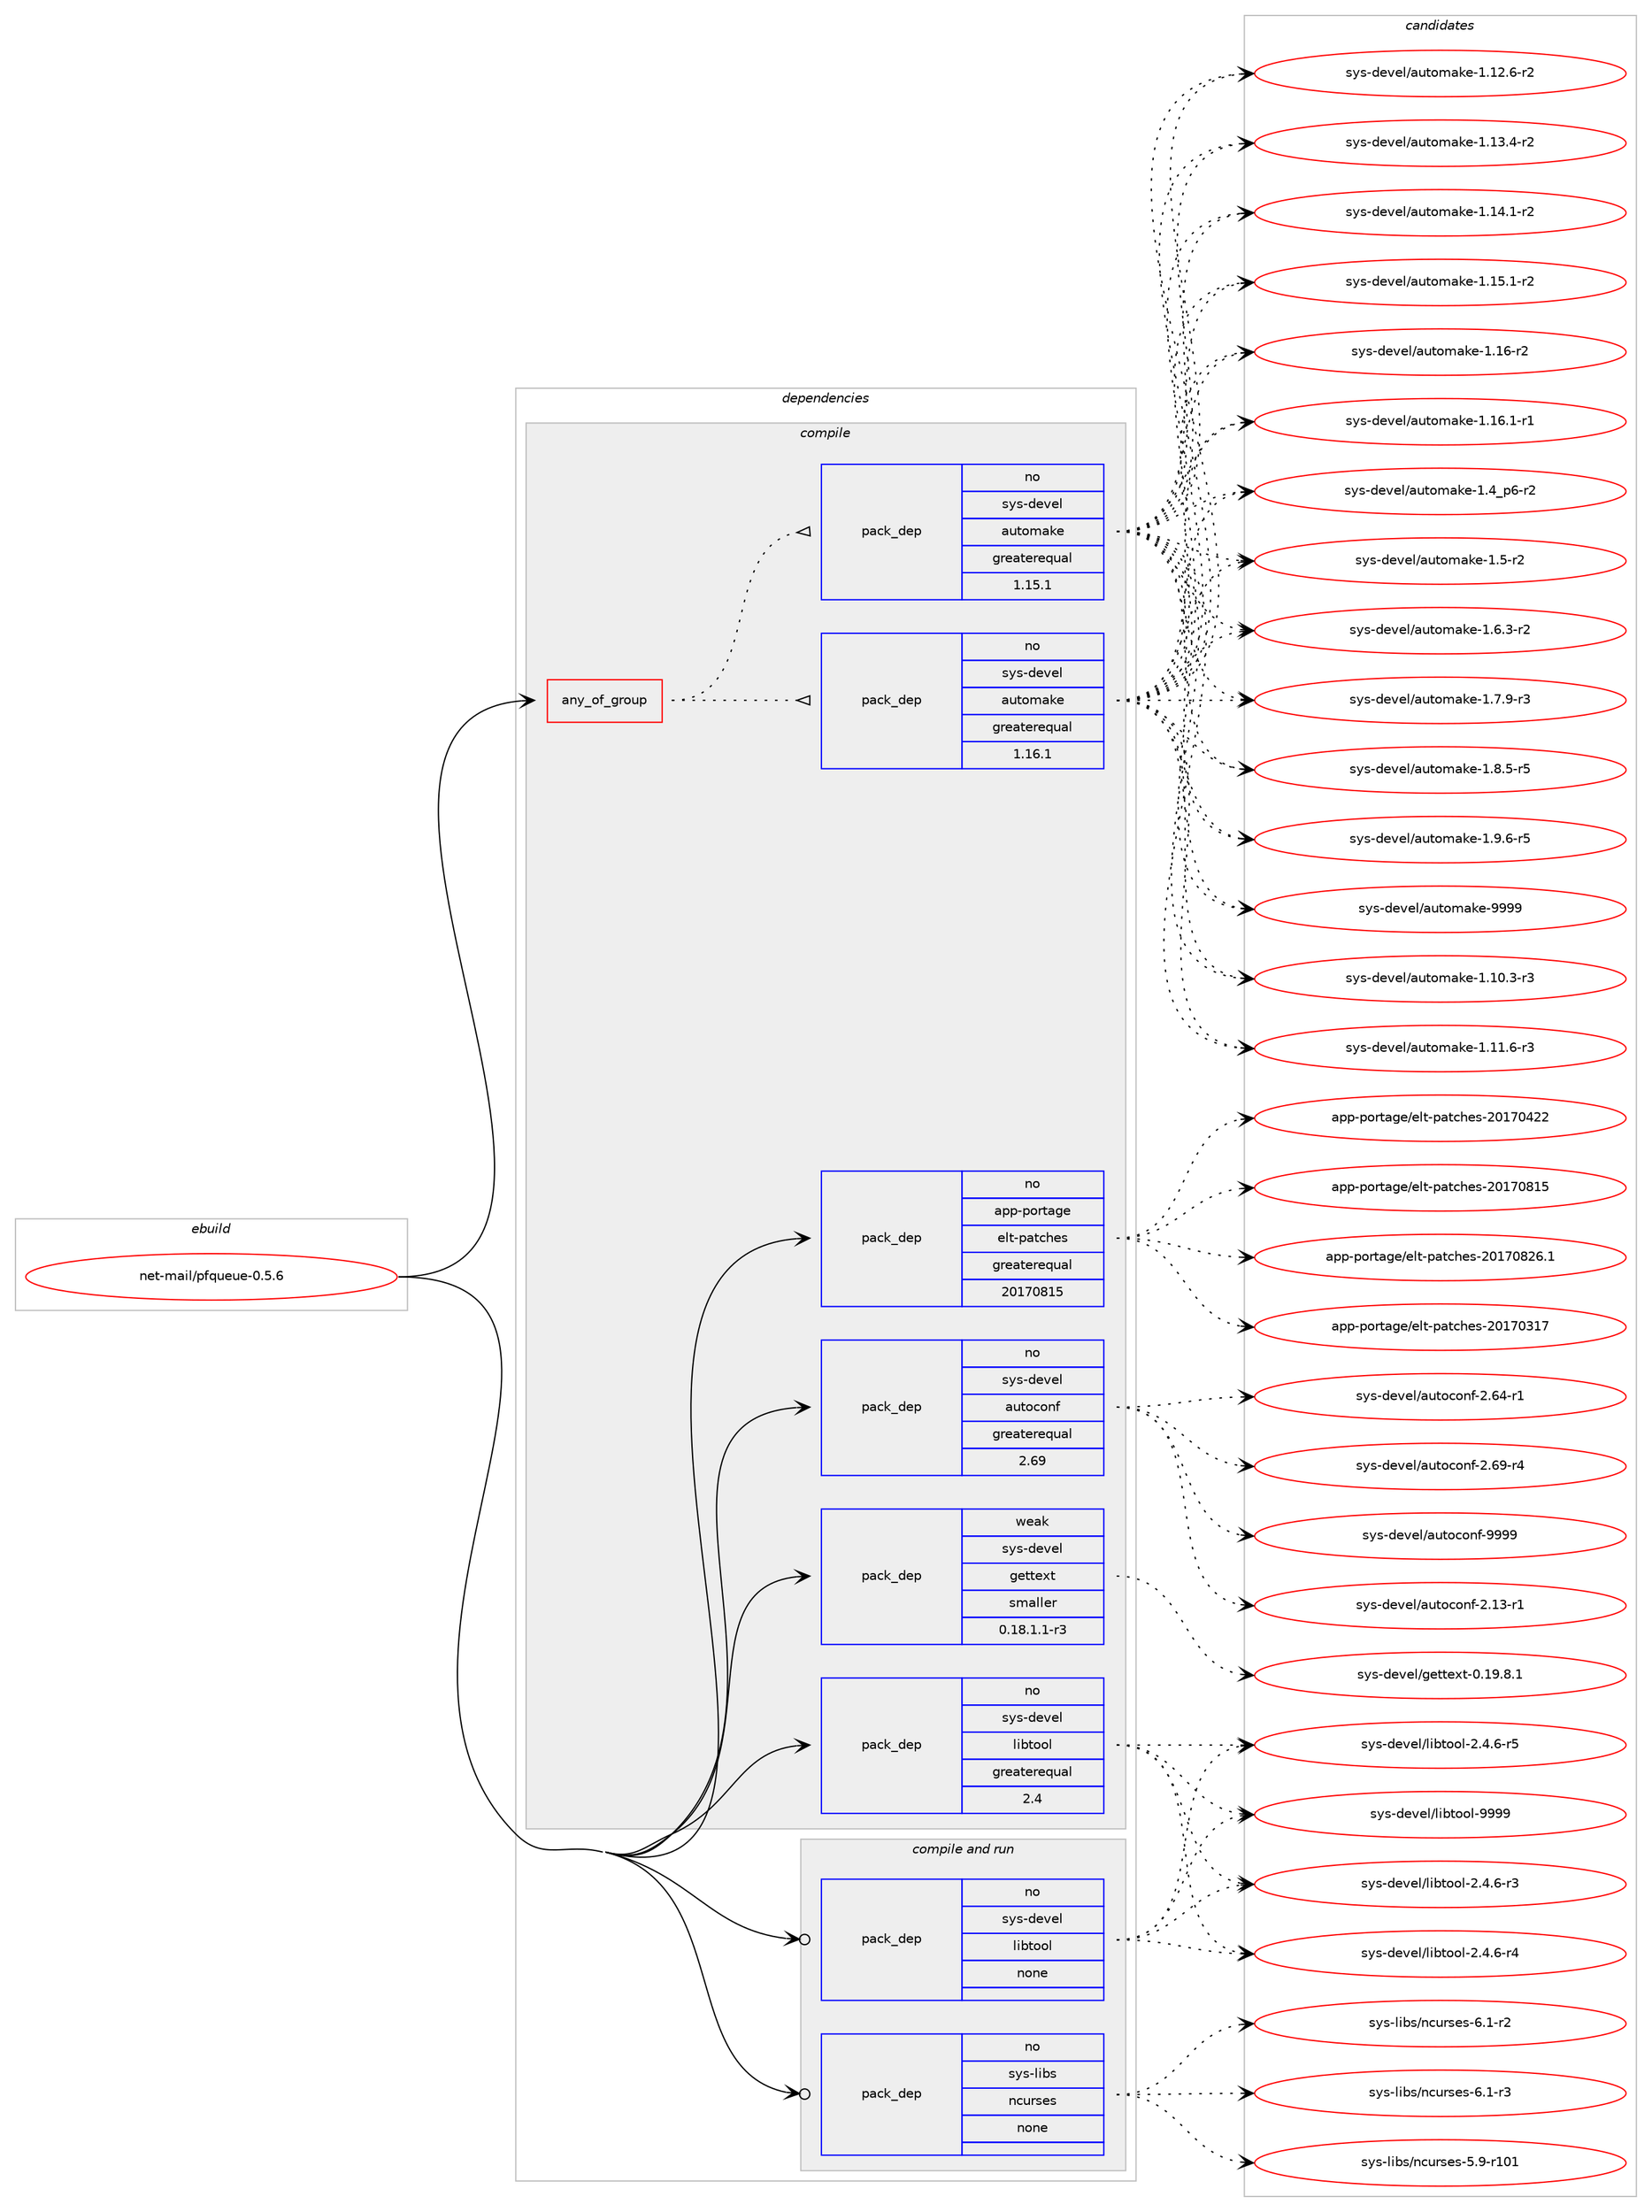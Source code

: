 digraph prolog {

# *************
# Graph options
# *************

newrank=true;
concentrate=true;
compound=true;
graph [rankdir=LR,fontname=Helvetica,fontsize=10,ranksep=1.5];#, ranksep=2.5, nodesep=0.2];
edge  [arrowhead=vee];
node  [fontname=Helvetica,fontsize=10];

# **********
# The ebuild
# **********

subgraph cluster_leftcol {
color=gray;
rank=same;
label=<<i>ebuild</i>>;
id [label="net-mail/pfqueue-0.5.6", color=red, width=4, href="../net-mail/pfqueue-0.5.6.svg"];
}

# ****************
# The dependencies
# ****************

subgraph cluster_midcol {
color=gray;
label=<<i>dependencies</i>>;
subgraph cluster_compile {
fillcolor="#eeeeee";
style=filled;
label=<<i>compile</i>>;
subgraph any26282 {
dependency1665102 [label=<<TABLE BORDER="0" CELLBORDER="1" CELLSPACING="0" CELLPADDING="4"><TR><TD CELLPADDING="10">any_of_group</TD></TR></TABLE>>, shape=none, color=red];subgraph pack1190349 {
dependency1665103 [label=<<TABLE BORDER="0" CELLBORDER="1" CELLSPACING="0" CELLPADDING="4" WIDTH="220"><TR><TD ROWSPAN="6" CELLPADDING="30">pack_dep</TD></TR><TR><TD WIDTH="110">no</TD></TR><TR><TD>sys-devel</TD></TR><TR><TD>automake</TD></TR><TR><TD>greaterequal</TD></TR><TR><TD>1.16.1</TD></TR></TABLE>>, shape=none, color=blue];
}
dependency1665102:e -> dependency1665103:w [weight=20,style="dotted",arrowhead="oinv"];
subgraph pack1190350 {
dependency1665104 [label=<<TABLE BORDER="0" CELLBORDER="1" CELLSPACING="0" CELLPADDING="4" WIDTH="220"><TR><TD ROWSPAN="6" CELLPADDING="30">pack_dep</TD></TR><TR><TD WIDTH="110">no</TD></TR><TR><TD>sys-devel</TD></TR><TR><TD>automake</TD></TR><TR><TD>greaterequal</TD></TR><TR><TD>1.15.1</TD></TR></TABLE>>, shape=none, color=blue];
}
dependency1665102:e -> dependency1665104:w [weight=20,style="dotted",arrowhead="oinv"];
}
id:e -> dependency1665102:w [weight=20,style="solid",arrowhead="vee"];
subgraph pack1190351 {
dependency1665105 [label=<<TABLE BORDER="0" CELLBORDER="1" CELLSPACING="0" CELLPADDING="4" WIDTH="220"><TR><TD ROWSPAN="6" CELLPADDING="30">pack_dep</TD></TR><TR><TD WIDTH="110">no</TD></TR><TR><TD>app-portage</TD></TR><TR><TD>elt-patches</TD></TR><TR><TD>greaterequal</TD></TR><TR><TD>20170815</TD></TR></TABLE>>, shape=none, color=blue];
}
id:e -> dependency1665105:w [weight=20,style="solid",arrowhead="vee"];
subgraph pack1190352 {
dependency1665106 [label=<<TABLE BORDER="0" CELLBORDER="1" CELLSPACING="0" CELLPADDING="4" WIDTH="220"><TR><TD ROWSPAN="6" CELLPADDING="30">pack_dep</TD></TR><TR><TD WIDTH="110">no</TD></TR><TR><TD>sys-devel</TD></TR><TR><TD>autoconf</TD></TR><TR><TD>greaterequal</TD></TR><TR><TD>2.69</TD></TR></TABLE>>, shape=none, color=blue];
}
id:e -> dependency1665106:w [weight=20,style="solid",arrowhead="vee"];
subgraph pack1190353 {
dependency1665107 [label=<<TABLE BORDER="0" CELLBORDER="1" CELLSPACING="0" CELLPADDING="4" WIDTH="220"><TR><TD ROWSPAN="6" CELLPADDING="30">pack_dep</TD></TR><TR><TD WIDTH="110">no</TD></TR><TR><TD>sys-devel</TD></TR><TR><TD>libtool</TD></TR><TR><TD>greaterequal</TD></TR><TR><TD>2.4</TD></TR></TABLE>>, shape=none, color=blue];
}
id:e -> dependency1665107:w [weight=20,style="solid",arrowhead="vee"];
subgraph pack1190354 {
dependency1665108 [label=<<TABLE BORDER="0" CELLBORDER="1" CELLSPACING="0" CELLPADDING="4" WIDTH="220"><TR><TD ROWSPAN="6" CELLPADDING="30">pack_dep</TD></TR><TR><TD WIDTH="110">weak</TD></TR><TR><TD>sys-devel</TD></TR><TR><TD>gettext</TD></TR><TR><TD>smaller</TD></TR><TR><TD>0.18.1.1-r3</TD></TR></TABLE>>, shape=none, color=blue];
}
id:e -> dependency1665108:w [weight=20,style="solid",arrowhead="vee"];
}
subgraph cluster_compileandrun {
fillcolor="#eeeeee";
style=filled;
label=<<i>compile and run</i>>;
subgraph pack1190355 {
dependency1665109 [label=<<TABLE BORDER="0" CELLBORDER="1" CELLSPACING="0" CELLPADDING="4" WIDTH="220"><TR><TD ROWSPAN="6" CELLPADDING="30">pack_dep</TD></TR><TR><TD WIDTH="110">no</TD></TR><TR><TD>sys-devel</TD></TR><TR><TD>libtool</TD></TR><TR><TD>none</TD></TR><TR><TD></TD></TR></TABLE>>, shape=none, color=blue];
}
id:e -> dependency1665109:w [weight=20,style="solid",arrowhead="odotvee"];
subgraph pack1190356 {
dependency1665110 [label=<<TABLE BORDER="0" CELLBORDER="1" CELLSPACING="0" CELLPADDING="4" WIDTH="220"><TR><TD ROWSPAN="6" CELLPADDING="30">pack_dep</TD></TR><TR><TD WIDTH="110">no</TD></TR><TR><TD>sys-libs</TD></TR><TR><TD>ncurses</TD></TR><TR><TD>none</TD></TR><TR><TD></TD></TR></TABLE>>, shape=none, color=blue];
}
id:e -> dependency1665110:w [weight=20,style="solid",arrowhead="odotvee"];
}
subgraph cluster_run {
fillcolor="#eeeeee";
style=filled;
label=<<i>run</i>>;
}
}

# **************
# The candidates
# **************

subgraph cluster_choices {
rank=same;
color=gray;
label=<<i>candidates</i>>;

subgraph choice1190349 {
color=black;
nodesep=1;
choice11512111545100101118101108479711711611110997107101454946494846514511451 [label="sys-devel/automake-1.10.3-r3", color=red, width=4,href="../sys-devel/automake-1.10.3-r3.svg"];
choice11512111545100101118101108479711711611110997107101454946494946544511451 [label="sys-devel/automake-1.11.6-r3", color=red, width=4,href="../sys-devel/automake-1.11.6-r3.svg"];
choice11512111545100101118101108479711711611110997107101454946495046544511450 [label="sys-devel/automake-1.12.6-r2", color=red, width=4,href="../sys-devel/automake-1.12.6-r2.svg"];
choice11512111545100101118101108479711711611110997107101454946495146524511450 [label="sys-devel/automake-1.13.4-r2", color=red, width=4,href="../sys-devel/automake-1.13.4-r2.svg"];
choice11512111545100101118101108479711711611110997107101454946495246494511450 [label="sys-devel/automake-1.14.1-r2", color=red, width=4,href="../sys-devel/automake-1.14.1-r2.svg"];
choice11512111545100101118101108479711711611110997107101454946495346494511450 [label="sys-devel/automake-1.15.1-r2", color=red, width=4,href="../sys-devel/automake-1.15.1-r2.svg"];
choice1151211154510010111810110847971171161111099710710145494649544511450 [label="sys-devel/automake-1.16-r2", color=red, width=4,href="../sys-devel/automake-1.16-r2.svg"];
choice11512111545100101118101108479711711611110997107101454946495446494511449 [label="sys-devel/automake-1.16.1-r1", color=red, width=4,href="../sys-devel/automake-1.16.1-r1.svg"];
choice115121115451001011181011084797117116111109971071014549465295112544511450 [label="sys-devel/automake-1.4_p6-r2", color=red, width=4,href="../sys-devel/automake-1.4_p6-r2.svg"];
choice11512111545100101118101108479711711611110997107101454946534511450 [label="sys-devel/automake-1.5-r2", color=red, width=4,href="../sys-devel/automake-1.5-r2.svg"];
choice115121115451001011181011084797117116111109971071014549465446514511450 [label="sys-devel/automake-1.6.3-r2", color=red, width=4,href="../sys-devel/automake-1.6.3-r2.svg"];
choice115121115451001011181011084797117116111109971071014549465546574511451 [label="sys-devel/automake-1.7.9-r3", color=red, width=4,href="../sys-devel/automake-1.7.9-r3.svg"];
choice115121115451001011181011084797117116111109971071014549465646534511453 [label="sys-devel/automake-1.8.5-r5", color=red, width=4,href="../sys-devel/automake-1.8.5-r5.svg"];
choice115121115451001011181011084797117116111109971071014549465746544511453 [label="sys-devel/automake-1.9.6-r5", color=red, width=4,href="../sys-devel/automake-1.9.6-r5.svg"];
choice115121115451001011181011084797117116111109971071014557575757 [label="sys-devel/automake-9999", color=red, width=4,href="../sys-devel/automake-9999.svg"];
dependency1665103:e -> choice11512111545100101118101108479711711611110997107101454946494846514511451:w [style=dotted,weight="100"];
dependency1665103:e -> choice11512111545100101118101108479711711611110997107101454946494946544511451:w [style=dotted,weight="100"];
dependency1665103:e -> choice11512111545100101118101108479711711611110997107101454946495046544511450:w [style=dotted,weight="100"];
dependency1665103:e -> choice11512111545100101118101108479711711611110997107101454946495146524511450:w [style=dotted,weight="100"];
dependency1665103:e -> choice11512111545100101118101108479711711611110997107101454946495246494511450:w [style=dotted,weight="100"];
dependency1665103:e -> choice11512111545100101118101108479711711611110997107101454946495346494511450:w [style=dotted,weight="100"];
dependency1665103:e -> choice1151211154510010111810110847971171161111099710710145494649544511450:w [style=dotted,weight="100"];
dependency1665103:e -> choice11512111545100101118101108479711711611110997107101454946495446494511449:w [style=dotted,weight="100"];
dependency1665103:e -> choice115121115451001011181011084797117116111109971071014549465295112544511450:w [style=dotted,weight="100"];
dependency1665103:e -> choice11512111545100101118101108479711711611110997107101454946534511450:w [style=dotted,weight="100"];
dependency1665103:e -> choice115121115451001011181011084797117116111109971071014549465446514511450:w [style=dotted,weight="100"];
dependency1665103:e -> choice115121115451001011181011084797117116111109971071014549465546574511451:w [style=dotted,weight="100"];
dependency1665103:e -> choice115121115451001011181011084797117116111109971071014549465646534511453:w [style=dotted,weight="100"];
dependency1665103:e -> choice115121115451001011181011084797117116111109971071014549465746544511453:w [style=dotted,weight="100"];
dependency1665103:e -> choice115121115451001011181011084797117116111109971071014557575757:w [style=dotted,weight="100"];
}
subgraph choice1190350 {
color=black;
nodesep=1;
choice11512111545100101118101108479711711611110997107101454946494846514511451 [label="sys-devel/automake-1.10.3-r3", color=red, width=4,href="../sys-devel/automake-1.10.3-r3.svg"];
choice11512111545100101118101108479711711611110997107101454946494946544511451 [label="sys-devel/automake-1.11.6-r3", color=red, width=4,href="../sys-devel/automake-1.11.6-r3.svg"];
choice11512111545100101118101108479711711611110997107101454946495046544511450 [label="sys-devel/automake-1.12.6-r2", color=red, width=4,href="../sys-devel/automake-1.12.6-r2.svg"];
choice11512111545100101118101108479711711611110997107101454946495146524511450 [label="sys-devel/automake-1.13.4-r2", color=red, width=4,href="../sys-devel/automake-1.13.4-r2.svg"];
choice11512111545100101118101108479711711611110997107101454946495246494511450 [label="sys-devel/automake-1.14.1-r2", color=red, width=4,href="../sys-devel/automake-1.14.1-r2.svg"];
choice11512111545100101118101108479711711611110997107101454946495346494511450 [label="sys-devel/automake-1.15.1-r2", color=red, width=4,href="../sys-devel/automake-1.15.1-r2.svg"];
choice1151211154510010111810110847971171161111099710710145494649544511450 [label="sys-devel/automake-1.16-r2", color=red, width=4,href="../sys-devel/automake-1.16-r2.svg"];
choice11512111545100101118101108479711711611110997107101454946495446494511449 [label="sys-devel/automake-1.16.1-r1", color=red, width=4,href="../sys-devel/automake-1.16.1-r1.svg"];
choice115121115451001011181011084797117116111109971071014549465295112544511450 [label="sys-devel/automake-1.4_p6-r2", color=red, width=4,href="../sys-devel/automake-1.4_p6-r2.svg"];
choice11512111545100101118101108479711711611110997107101454946534511450 [label="sys-devel/automake-1.5-r2", color=red, width=4,href="../sys-devel/automake-1.5-r2.svg"];
choice115121115451001011181011084797117116111109971071014549465446514511450 [label="sys-devel/automake-1.6.3-r2", color=red, width=4,href="../sys-devel/automake-1.6.3-r2.svg"];
choice115121115451001011181011084797117116111109971071014549465546574511451 [label="sys-devel/automake-1.7.9-r3", color=red, width=4,href="../sys-devel/automake-1.7.9-r3.svg"];
choice115121115451001011181011084797117116111109971071014549465646534511453 [label="sys-devel/automake-1.8.5-r5", color=red, width=4,href="../sys-devel/automake-1.8.5-r5.svg"];
choice115121115451001011181011084797117116111109971071014549465746544511453 [label="sys-devel/automake-1.9.6-r5", color=red, width=4,href="../sys-devel/automake-1.9.6-r5.svg"];
choice115121115451001011181011084797117116111109971071014557575757 [label="sys-devel/automake-9999", color=red, width=4,href="../sys-devel/automake-9999.svg"];
dependency1665104:e -> choice11512111545100101118101108479711711611110997107101454946494846514511451:w [style=dotted,weight="100"];
dependency1665104:e -> choice11512111545100101118101108479711711611110997107101454946494946544511451:w [style=dotted,weight="100"];
dependency1665104:e -> choice11512111545100101118101108479711711611110997107101454946495046544511450:w [style=dotted,weight="100"];
dependency1665104:e -> choice11512111545100101118101108479711711611110997107101454946495146524511450:w [style=dotted,weight="100"];
dependency1665104:e -> choice11512111545100101118101108479711711611110997107101454946495246494511450:w [style=dotted,weight="100"];
dependency1665104:e -> choice11512111545100101118101108479711711611110997107101454946495346494511450:w [style=dotted,weight="100"];
dependency1665104:e -> choice1151211154510010111810110847971171161111099710710145494649544511450:w [style=dotted,weight="100"];
dependency1665104:e -> choice11512111545100101118101108479711711611110997107101454946495446494511449:w [style=dotted,weight="100"];
dependency1665104:e -> choice115121115451001011181011084797117116111109971071014549465295112544511450:w [style=dotted,weight="100"];
dependency1665104:e -> choice11512111545100101118101108479711711611110997107101454946534511450:w [style=dotted,weight="100"];
dependency1665104:e -> choice115121115451001011181011084797117116111109971071014549465446514511450:w [style=dotted,weight="100"];
dependency1665104:e -> choice115121115451001011181011084797117116111109971071014549465546574511451:w [style=dotted,weight="100"];
dependency1665104:e -> choice115121115451001011181011084797117116111109971071014549465646534511453:w [style=dotted,weight="100"];
dependency1665104:e -> choice115121115451001011181011084797117116111109971071014549465746544511453:w [style=dotted,weight="100"];
dependency1665104:e -> choice115121115451001011181011084797117116111109971071014557575757:w [style=dotted,weight="100"];
}
subgraph choice1190351 {
color=black;
nodesep=1;
choice97112112451121111141169710310147101108116451129711699104101115455048495548514955 [label="app-portage/elt-patches-20170317", color=red, width=4,href="../app-portage/elt-patches-20170317.svg"];
choice97112112451121111141169710310147101108116451129711699104101115455048495548525050 [label="app-portage/elt-patches-20170422", color=red, width=4,href="../app-portage/elt-patches-20170422.svg"];
choice97112112451121111141169710310147101108116451129711699104101115455048495548564953 [label="app-portage/elt-patches-20170815", color=red, width=4,href="../app-portage/elt-patches-20170815.svg"];
choice971121124511211111411697103101471011081164511297116991041011154550484955485650544649 [label="app-portage/elt-patches-20170826.1", color=red, width=4,href="../app-portage/elt-patches-20170826.1.svg"];
dependency1665105:e -> choice97112112451121111141169710310147101108116451129711699104101115455048495548514955:w [style=dotted,weight="100"];
dependency1665105:e -> choice97112112451121111141169710310147101108116451129711699104101115455048495548525050:w [style=dotted,weight="100"];
dependency1665105:e -> choice97112112451121111141169710310147101108116451129711699104101115455048495548564953:w [style=dotted,weight="100"];
dependency1665105:e -> choice971121124511211111411697103101471011081164511297116991041011154550484955485650544649:w [style=dotted,weight="100"];
}
subgraph choice1190352 {
color=black;
nodesep=1;
choice1151211154510010111810110847971171161119911111010245504649514511449 [label="sys-devel/autoconf-2.13-r1", color=red, width=4,href="../sys-devel/autoconf-2.13-r1.svg"];
choice1151211154510010111810110847971171161119911111010245504654524511449 [label="sys-devel/autoconf-2.64-r1", color=red, width=4,href="../sys-devel/autoconf-2.64-r1.svg"];
choice1151211154510010111810110847971171161119911111010245504654574511452 [label="sys-devel/autoconf-2.69-r4", color=red, width=4,href="../sys-devel/autoconf-2.69-r4.svg"];
choice115121115451001011181011084797117116111991111101024557575757 [label="sys-devel/autoconf-9999", color=red, width=4,href="../sys-devel/autoconf-9999.svg"];
dependency1665106:e -> choice1151211154510010111810110847971171161119911111010245504649514511449:w [style=dotted,weight="100"];
dependency1665106:e -> choice1151211154510010111810110847971171161119911111010245504654524511449:w [style=dotted,weight="100"];
dependency1665106:e -> choice1151211154510010111810110847971171161119911111010245504654574511452:w [style=dotted,weight="100"];
dependency1665106:e -> choice115121115451001011181011084797117116111991111101024557575757:w [style=dotted,weight="100"];
}
subgraph choice1190353 {
color=black;
nodesep=1;
choice1151211154510010111810110847108105981161111111084550465246544511451 [label="sys-devel/libtool-2.4.6-r3", color=red, width=4,href="../sys-devel/libtool-2.4.6-r3.svg"];
choice1151211154510010111810110847108105981161111111084550465246544511452 [label="sys-devel/libtool-2.4.6-r4", color=red, width=4,href="../sys-devel/libtool-2.4.6-r4.svg"];
choice1151211154510010111810110847108105981161111111084550465246544511453 [label="sys-devel/libtool-2.4.6-r5", color=red, width=4,href="../sys-devel/libtool-2.4.6-r5.svg"];
choice1151211154510010111810110847108105981161111111084557575757 [label="sys-devel/libtool-9999", color=red, width=4,href="../sys-devel/libtool-9999.svg"];
dependency1665107:e -> choice1151211154510010111810110847108105981161111111084550465246544511451:w [style=dotted,weight="100"];
dependency1665107:e -> choice1151211154510010111810110847108105981161111111084550465246544511452:w [style=dotted,weight="100"];
dependency1665107:e -> choice1151211154510010111810110847108105981161111111084550465246544511453:w [style=dotted,weight="100"];
dependency1665107:e -> choice1151211154510010111810110847108105981161111111084557575757:w [style=dotted,weight="100"];
}
subgraph choice1190354 {
color=black;
nodesep=1;
choice1151211154510010111810110847103101116116101120116454846495746564649 [label="sys-devel/gettext-0.19.8.1", color=red, width=4,href="../sys-devel/gettext-0.19.8.1.svg"];
dependency1665108:e -> choice1151211154510010111810110847103101116116101120116454846495746564649:w [style=dotted,weight="100"];
}
subgraph choice1190355 {
color=black;
nodesep=1;
choice1151211154510010111810110847108105981161111111084550465246544511451 [label="sys-devel/libtool-2.4.6-r3", color=red, width=4,href="../sys-devel/libtool-2.4.6-r3.svg"];
choice1151211154510010111810110847108105981161111111084550465246544511452 [label="sys-devel/libtool-2.4.6-r4", color=red, width=4,href="../sys-devel/libtool-2.4.6-r4.svg"];
choice1151211154510010111810110847108105981161111111084550465246544511453 [label="sys-devel/libtool-2.4.6-r5", color=red, width=4,href="../sys-devel/libtool-2.4.6-r5.svg"];
choice1151211154510010111810110847108105981161111111084557575757 [label="sys-devel/libtool-9999", color=red, width=4,href="../sys-devel/libtool-9999.svg"];
dependency1665109:e -> choice1151211154510010111810110847108105981161111111084550465246544511451:w [style=dotted,weight="100"];
dependency1665109:e -> choice1151211154510010111810110847108105981161111111084550465246544511452:w [style=dotted,weight="100"];
dependency1665109:e -> choice1151211154510010111810110847108105981161111111084550465246544511453:w [style=dotted,weight="100"];
dependency1665109:e -> choice1151211154510010111810110847108105981161111111084557575757:w [style=dotted,weight="100"];
}
subgraph choice1190356 {
color=black;
nodesep=1;
choice115121115451081059811547110991171141151011154553465745114494849 [label="sys-libs/ncurses-5.9-r101", color=red, width=4,href="../sys-libs/ncurses-5.9-r101.svg"];
choice11512111545108105981154711099117114115101115455446494511450 [label="sys-libs/ncurses-6.1-r2", color=red, width=4,href="../sys-libs/ncurses-6.1-r2.svg"];
choice11512111545108105981154711099117114115101115455446494511451 [label="sys-libs/ncurses-6.1-r3", color=red, width=4,href="../sys-libs/ncurses-6.1-r3.svg"];
dependency1665110:e -> choice115121115451081059811547110991171141151011154553465745114494849:w [style=dotted,weight="100"];
dependency1665110:e -> choice11512111545108105981154711099117114115101115455446494511450:w [style=dotted,weight="100"];
dependency1665110:e -> choice11512111545108105981154711099117114115101115455446494511451:w [style=dotted,weight="100"];
}
}

}

